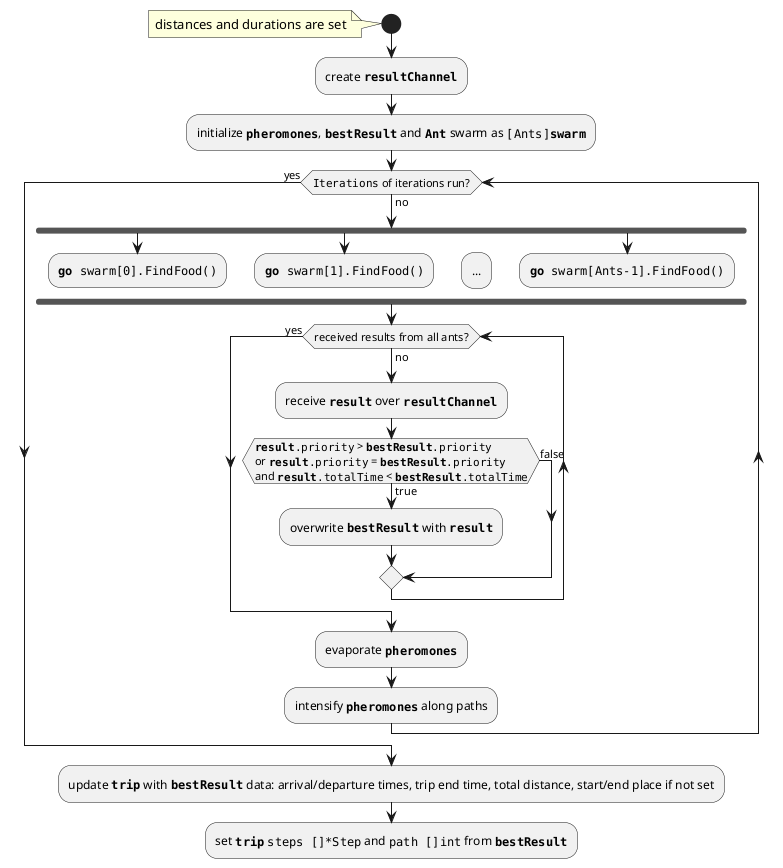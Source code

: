 @startuml

start

note: distances and durations are set

:create ""**resultChannel**"";

:initialize ""**pheromones**"", ""**bestResult**"" and ""**Ant**"" swarm as ""[Ants]**swarm**"";

while (""Iterations"" of iterations run?) is (no)
    fork
        :""**go** swarm[0].FindFood()"";
        detach
    fork again
        :""**go** swarm[1].FindFood()"";
        detach
    fork again
        -[hidden]->
        :...;
        detach
    fork again
        :""**go** swarm[Ants-1].FindFood()"";
        detach
    end fork

    while (received results from all ants?) is (no)
        :receive ""**result**"" over ""**resultChannel**"";

        if (""**result**.priority"" > ""**bestResult**.priority""
or ""**result**.priority"" = ""**bestResult**.priority""
and ""**result**.totalTime"" < ""**bestResult**.totalTime"") then (true)
            :overwrite ""**bestResult**"" with ""**result**"";
        else (false)
        endif
    endwhile (yes)
    :evaporate ""**pheromones**"";
    :intensify ""**pheromones**"" along paths;
endwhile (yes)

:update ""**trip**"" with ""**bestResult**"" data: arrival/departure times, trip end time, total distance, start/end place if not set;

:set ""**trip**"" ""steps []*Step"" and ""path []int"" from ""**bestResult**"";

@enduml